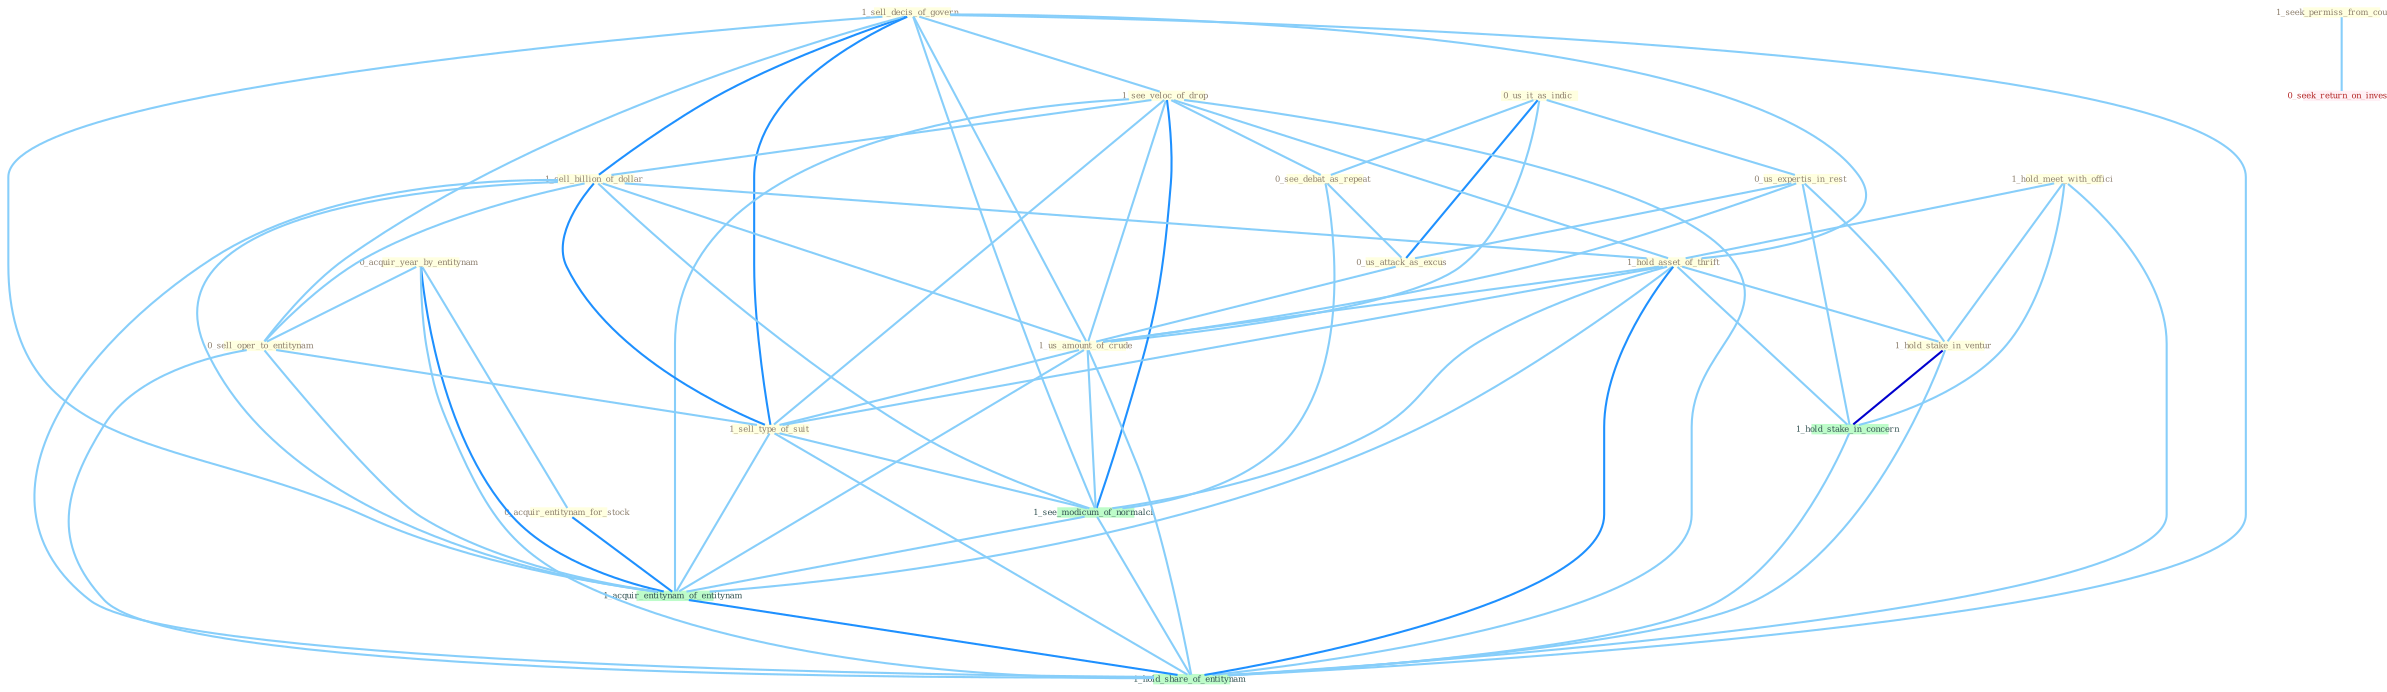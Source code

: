 Graph G{ 
    node
    [shape=polygon,style=filled,width=.5,height=.06,color="#BDFCC9",fixedsize=true,fontsize=4,
    fontcolor="#2f4f4f"];
    {node
    [color="#ffffe0", fontcolor="#8b7d6b"] "0_us_it_as_indic " "0_acquir_year_by_entitynam " "1_sell_decis_of_govern " "1_see_veloc_of_drop " "0_us_expertis_in_rest " "0_see_debat_as_repeat " "1_hold_meet_with_offici " "1_sell_billion_of_dollar " "0_us_attack_as_excus " "0_acquir_entitynam_for_stock " "0_sell_oper_to_entitynam " "1_hold_asset_of_thrift " "1_us_amount_of_crude " "1_sell_type_of_suit " "1_hold_stake_in_ventur " "1_seek_permiss_from_council "}
{node [color="#fff0f5", fontcolor="#b22222"] "0_seek_return_on_invest "}
edge [color="#B0E2FF"];

	"0_us_it_as_indic " -- "0_us_expertis_in_rest " [w="1", color="#87cefa" ];
	"0_us_it_as_indic " -- "0_see_debat_as_repeat " [w="1", color="#87cefa" ];
	"0_us_it_as_indic " -- "0_us_attack_as_excus " [w="2", color="#1e90ff" , len=0.8];
	"0_us_it_as_indic " -- "1_us_amount_of_crude " [w="1", color="#87cefa" ];
	"0_acquir_year_by_entitynam " -- "0_acquir_entitynam_for_stock " [w="1", color="#87cefa" ];
	"0_acquir_year_by_entitynam " -- "0_sell_oper_to_entitynam " [w="1", color="#87cefa" ];
	"0_acquir_year_by_entitynam " -- "1_acquir_entitynam_of_entitynam " [w="2", color="#1e90ff" , len=0.8];
	"0_acquir_year_by_entitynam " -- "1_hold_share_of_entitynam " [w="1", color="#87cefa" ];
	"1_sell_decis_of_govern " -- "1_see_veloc_of_drop " [w="1", color="#87cefa" ];
	"1_sell_decis_of_govern " -- "1_sell_billion_of_dollar " [w="2", color="#1e90ff" , len=0.8];
	"1_sell_decis_of_govern " -- "0_sell_oper_to_entitynam " [w="1", color="#87cefa" ];
	"1_sell_decis_of_govern " -- "1_hold_asset_of_thrift " [w="1", color="#87cefa" ];
	"1_sell_decis_of_govern " -- "1_us_amount_of_crude " [w="1", color="#87cefa" ];
	"1_sell_decis_of_govern " -- "1_sell_type_of_suit " [w="2", color="#1e90ff" , len=0.8];
	"1_sell_decis_of_govern " -- "1_see_modicum_of_normalci " [w="1", color="#87cefa" ];
	"1_sell_decis_of_govern " -- "1_acquir_entitynam_of_entitynam " [w="1", color="#87cefa" ];
	"1_sell_decis_of_govern " -- "1_hold_share_of_entitynam " [w="1", color="#87cefa" ];
	"1_see_veloc_of_drop " -- "0_see_debat_as_repeat " [w="1", color="#87cefa" ];
	"1_see_veloc_of_drop " -- "1_sell_billion_of_dollar " [w="1", color="#87cefa" ];
	"1_see_veloc_of_drop " -- "1_hold_asset_of_thrift " [w="1", color="#87cefa" ];
	"1_see_veloc_of_drop " -- "1_us_amount_of_crude " [w="1", color="#87cefa" ];
	"1_see_veloc_of_drop " -- "1_sell_type_of_suit " [w="1", color="#87cefa" ];
	"1_see_veloc_of_drop " -- "1_see_modicum_of_normalci " [w="2", color="#1e90ff" , len=0.8];
	"1_see_veloc_of_drop " -- "1_acquir_entitynam_of_entitynam " [w="1", color="#87cefa" ];
	"1_see_veloc_of_drop " -- "1_hold_share_of_entitynam " [w="1", color="#87cefa" ];
	"0_us_expertis_in_rest " -- "0_us_attack_as_excus " [w="1", color="#87cefa" ];
	"0_us_expertis_in_rest " -- "1_us_amount_of_crude " [w="1", color="#87cefa" ];
	"0_us_expertis_in_rest " -- "1_hold_stake_in_ventur " [w="1", color="#87cefa" ];
	"0_us_expertis_in_rest " -- "1_hold_stake_in_concern " [w="1", color="#87cefa" ];
	"0_see_debat_as_repeat " -- "0_us_attack_as_excus " [w="1", color="#87cefa" ];
	"0_see_debat_as_repeat " -- "1_see_modicum_of_normalci " [w="1", color="#87cefa" ];
	"1_hold_meet_with_offici " -- "1_hold_asset_of_thrift " [w="1", color="#87cefa" ];
	"1_hold_meet_with_offici " -- "1_hold_stake_in_ventur " [w="1", color="#87cefa" ];
	"1_hold_meet_with_offici " -- "1_hold_stake_in_concern " [w="1", color="#87cefa" ];
	"1_hold_meet_with_offici " -- "1_hold_share_of_entitynam " [w="1", color="#87cefa" ];
	"1_sell_billion_of_dollar " -- "0_sell_oper_to_entitynam " [w="1", color="#87cefa" ];
	"1_sell_billion_of_dollar " -- "1_hold_asset_of_thrift " [w="1", color="#87cefa" ];
	"1_sell_billion_of_dollar " -- "1_us_amount_of_crude " [w="1", color="#87cefa" ];
	"1_sell_billion_of_dollar " -- "1_sell_type_of_suit " [w="2", color="#1e90ff" , len=0.8];
	"1_sell_billion_of_dollar " -- "1_see_modicum_of_normalci " [w="1", color="#87cefa" ];
	"1_sell_billion_of_dollar " -- "1_acquir_entitynam_of_entitynam " [w="1", color="#87cefa" ];
	"1_sell_billion_of_dollar " -- "1_hold_share_of_entitynam " [w="1", color="#87cefa" ];
	"0_us_attack_as_excus " -- "1_us_amount_of_crude " [w="1", color="#87cefa" ];
	"0_acquir_entitynam_for_stock " -- "1_acquir_entitynam_of_entitynam " [w="2", color="#1e90ff" , len=0.8];
	"0_sell_oper_to_entitynam " -- "1_sell_type_of_suit " [w="1", color="#87cefa" ];
	"0_sell_oper_to_entitynam " -- "1_acquir_entitynam_of_entitynam " [w="1", color="#87cefa" ];
	"0_sell_oper_to_entitynam " -- "1_hold_share_of_entitynam " [w="1", color="#87cefa" ];
	"1_hold_asset_of_thrift " -- "1_us_amount_of_crude " [w="1", color="#87cefa" ];
	"1_hold_asset_of_thrift " -- "1_sell_type_of_suit " [w="1", color="#87cefa" ];
	"1_hold_asset_of_thrift " -- "1_hold_stake_in_ventur " [w="1", color="#87cefa" ];
	"1_hold_asset_of_thrift " -- "1_hold_stake_in_concern " [w="1", color="#87cefa" ];
	"1_hold_asset_of_thrift " -- "1_see_modicum_of_normalci " [w="1", color="#87cefa" ];
	"1_hold_asset_of_thrift " -- "1_acquir_entitynam_of_entitynam " [w="1", color="#87cefa" ];
	"1_hold_asset_of_thrift " -- "1_hold_share_of_entitynam " [w="2", color="#1e90ff" , len=0.8];
	"1_us_amount_of_crude " -- "1_sell_type_of_suit " [w="1", color="#87cefa" ];
	"1_us_amount_of_crude " -- "1_see_modicum_of_normalci " [w="1", color="#87cefa" ];
	"1_us_amount_of_crude " -- "1_acquir_entitynam_of_entitynam " [w="1", color="#87cefa" ];
	"1_us_amount_of_crude " -- "1_hold_share_of_entitynam " [w="1", color="#87cefa" ];
	"1_sell_type_of_suit " -- "1_see_modicum_of_normalci " [w="1", color="#87cefa" ];
	"1_sell_type_of_suit " -- "1_acquir_entitynam_of_entitynam " [w="1", color="#87cefa" ];
	"1_sell_type_of_suit " -- "1_hold_share_of_entitynam " [w="1", color="#87cefa" ];
	"1_hold_stake_in_ventur " -- "1_hold_stake_in_concern " [w="3", color="#0000cd" , len=0.6];
	"1_hold_stake_in_ventur " -- "1_hold_share_of_entitynam " [w="1", color="#87cefa" ];
	"1_seek_permiss_from_council " -- "0_seek_return_on_invest " [w="1", color="#87cefa" ];
	"1_hold_stake_in_concern " -- "1_hold_share_of_entitynam " [w="1", color="#87cefa" ];
	"1_see_modicum_of_normalci " -- "1_acquir_entitynam_of_entitynam " [w="1", color="#87cefa" ];
	"1_see_modicum_of_normalci " -- "1_hold_share_of_entitynam " [w="1", color="#87cefa" ];
	"1_acquir_entitynam_of_entitynam " -- "1_hold_share_of_entitynam " [w="2", color="#1e90ff" , len=0.8];
}